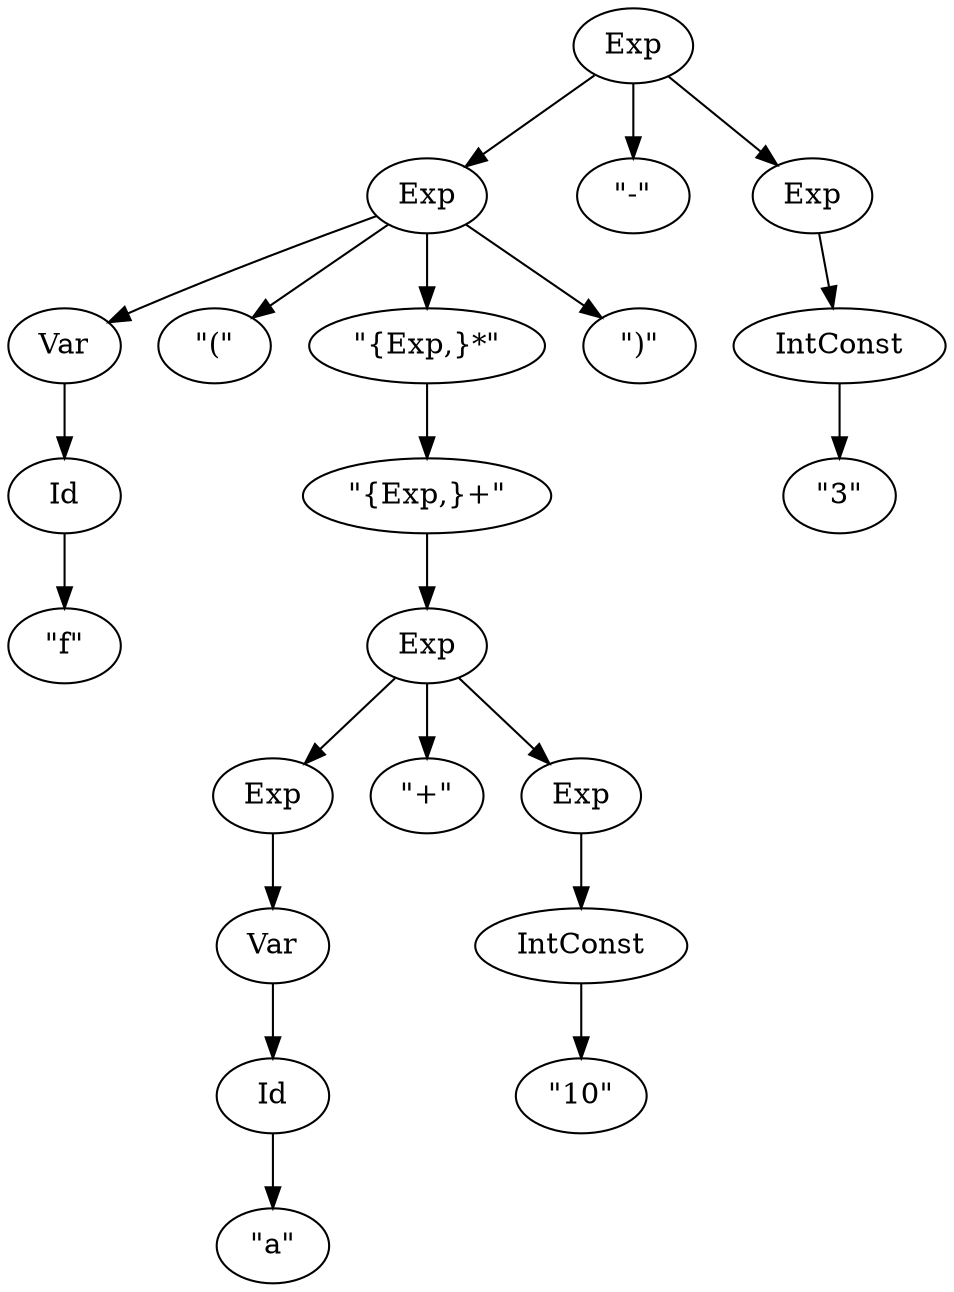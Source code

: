 digraph Term {
  a_0 [ label = "Exp" ] ;
  a_0 -> c_0 ;
  a_0 -> d_0 ;
  a_0 -> f_0 ;
  c_0 [ label = "Exp" ] ;
  c_0 -> g_0 ;
  c_0 -> i_0 ;
  c_0 -> j_0 ;
  c_0 -> l_0 ;
  g_0 [ label = "Var" ] ;
  g_0 -> n_0 ;
  n_0 [ label = "Id" ] ;
  n_0 -> o_0 ;
  o_0 [ label = "\"f\"" ] ;
  i_0 [ label = "\"(\"" ] ;
  j_0 [ label = "\"{Exp,}*\"" ] ;
  j_0 -> p_0 ;
  p_0 [ label = "\"{Exp,}+\"" ] ;
  p_0 -> q_0 ;
  q_0 [ label = "Exp" ] ;
  q_0 -> r_0 ;
  q_0 -> s_0 ;
  q_0 -> t_0 ;
  r_0 [ label = "Exp" ] ;
  r_0 -> u_0 ;
  u_0 [ label = "Var" ] ;
  u_0 -> v_0 ;
  v_0 [ label = "Id" ] ;
  v_0 -> w_0 ;
  w_0 [ label = "\"a\"" ] ;
  s_0 [ label = "\"+\"" ] ;
  t_0 [ label = "Exp" ] ;
  t_0 -> x_0 ;
  x_0 [ label = "IntConst" ] ;
  x_0 -> y_0 ;
  y_0 [ label = "\"10\"" ] ;
  l_0 [ label = "\")\"" ] ;
  d_0 [ label = "\"-\"" ] ;
  f_0 [ label = "Exp" ] ;
  f_0 -> z_0 ;
  z_0 [ label = "IntConst" ] ;
  z_0 -> a_1 ;
  a_1 [ label = "\"3\"" ] ;
}
